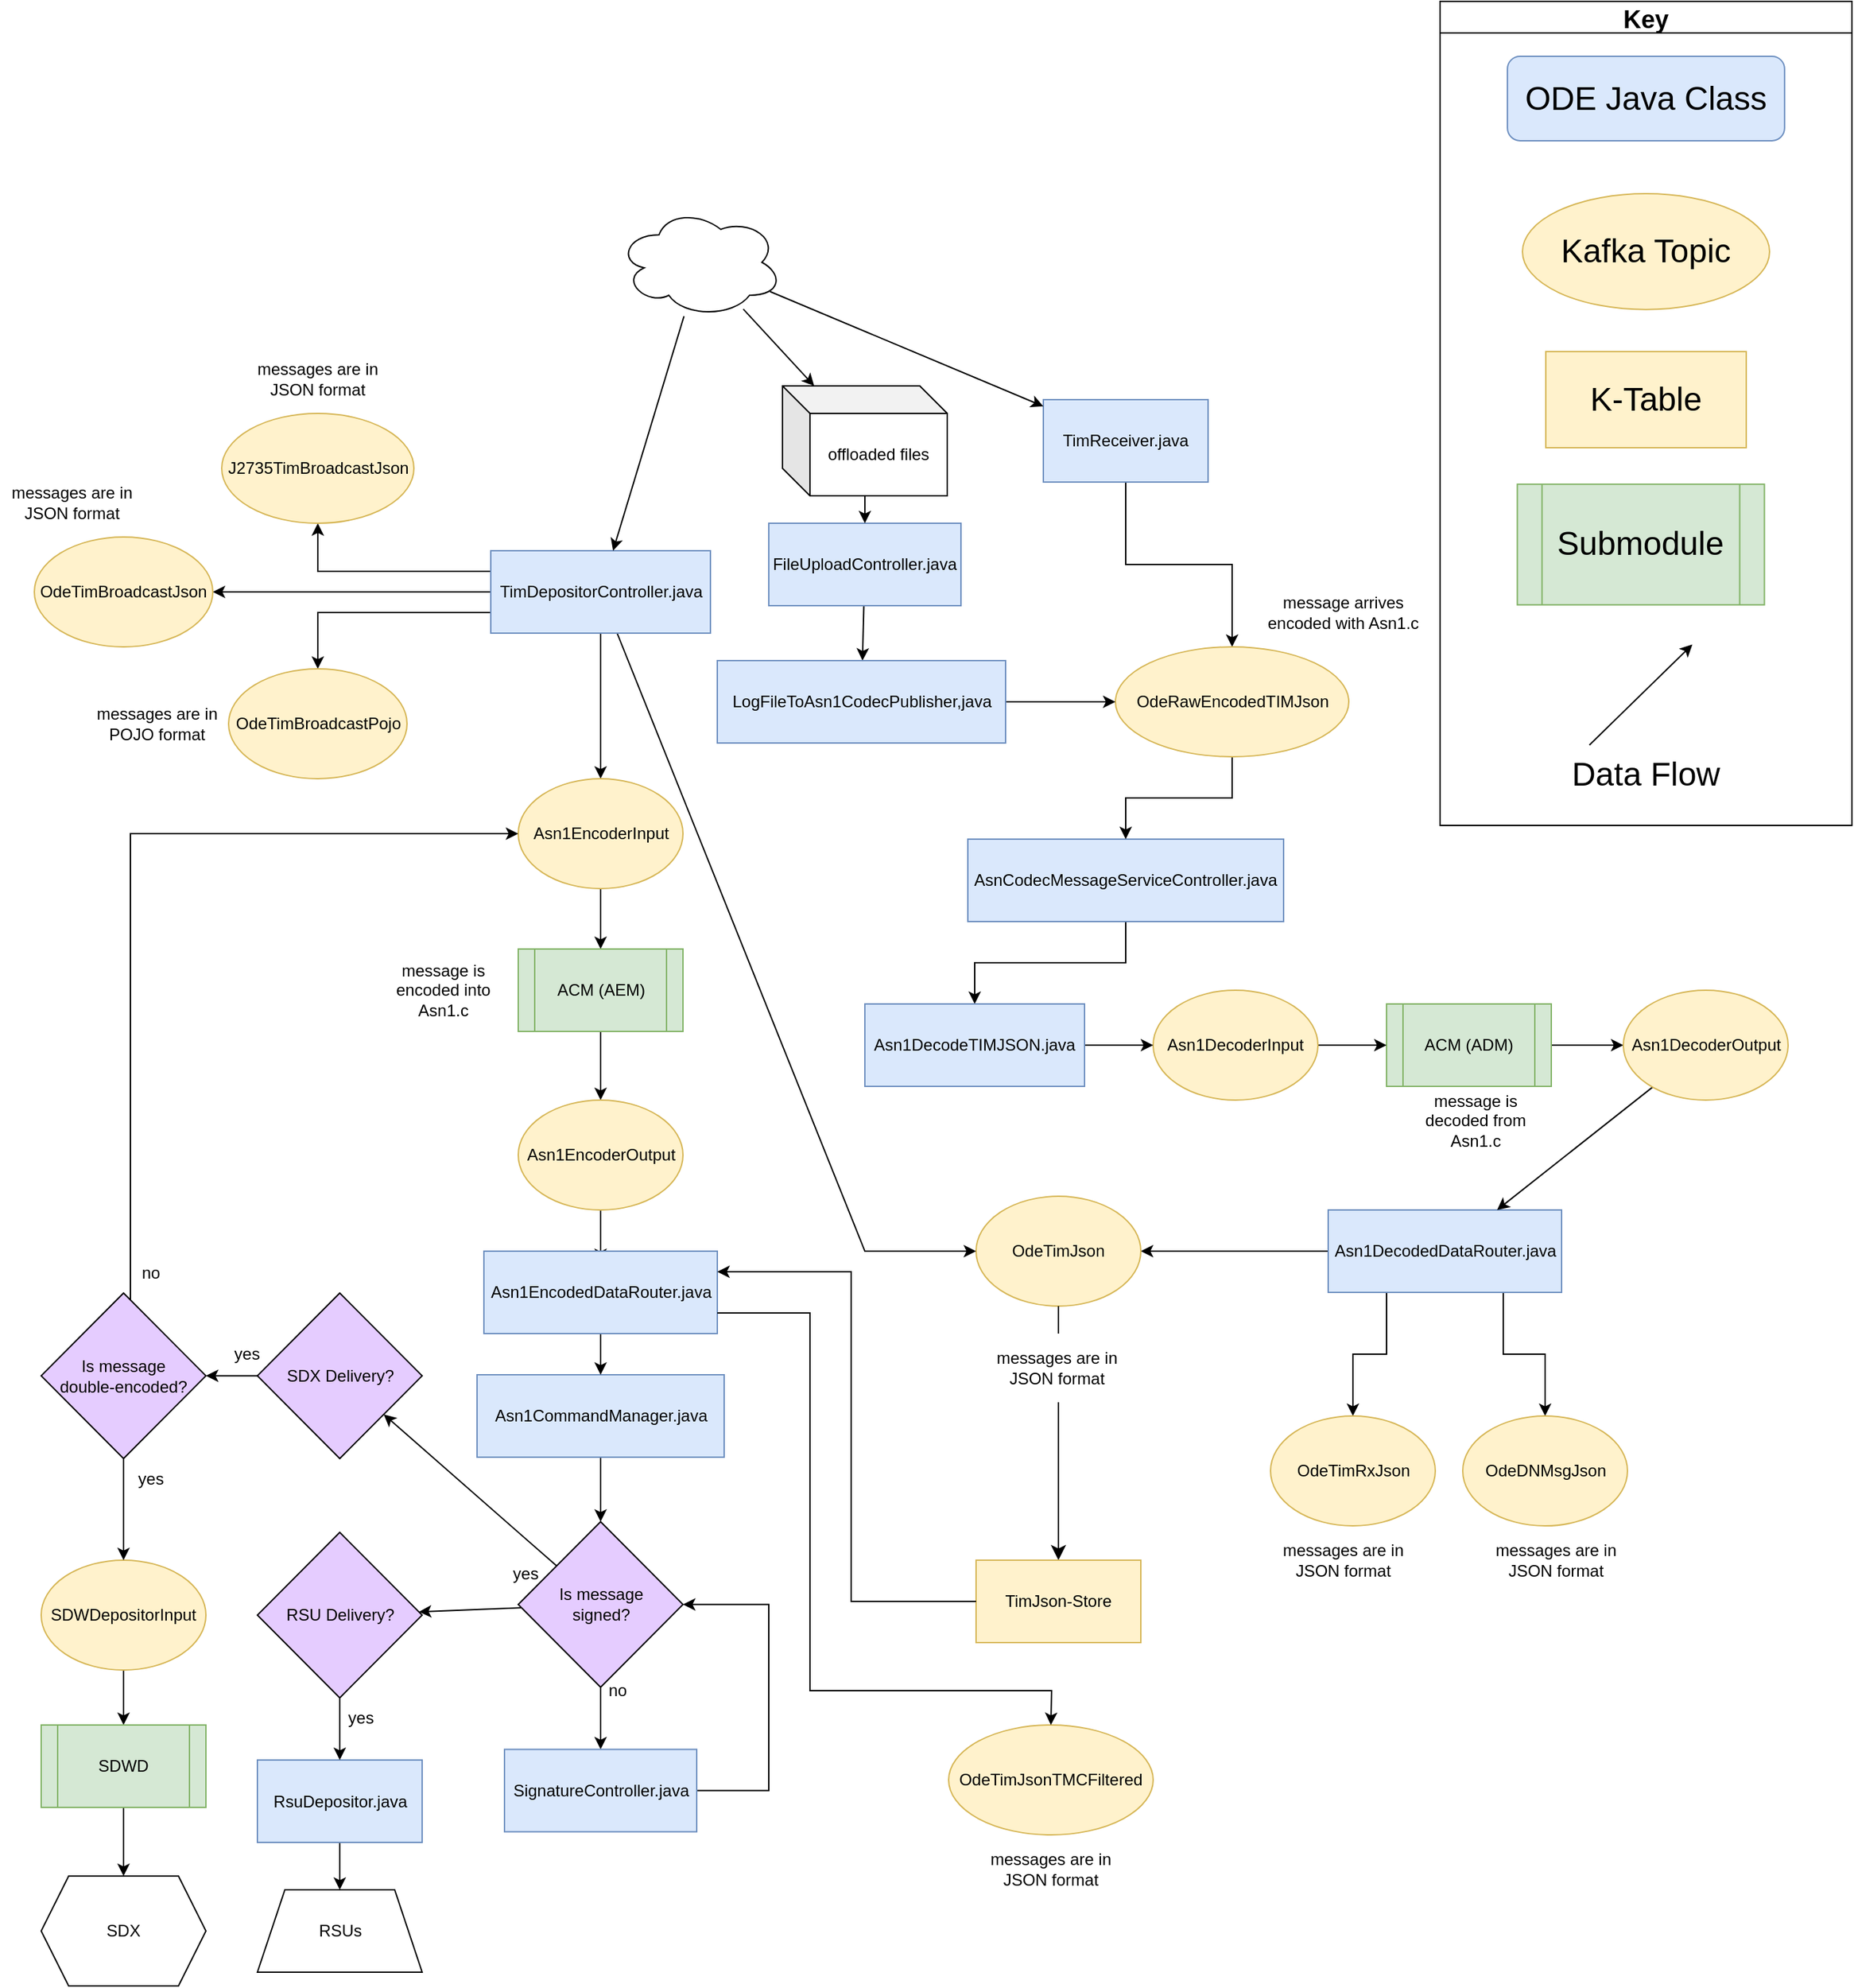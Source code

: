 <mxfile version="24.8.1">
  <diagram id="C5RBs43oDa-KdzZeNtuy" name="Page-1">
    <mxGraphModel grid="1" page="1" gridSize="10" guides="1" tooltips="1" connect="1" arrows="1" fold="1" pageScale="1" pageWidth="827" pageHeight="1169" math="0" shadow="0">
      <root>
        <mxCell id="WIyWlLk6GJQsqaUBKTNV-0" />
        <mxCell id="WIyWlLk6GJQsqaUBKTNV-1" parent="WIyWlLk6GJQsqaUBKTNV-0" />
        <mxCell id="gxxZRGfVhdAJ79STQYsQ-71" style="rounded=0;orthogonalLoop=1;jettySize=auto;html=1;entryX=1;entryY=0.5;entryDx=0;entryDy=0;exitX=0;exitY=0.5;exitDx=0;exitDy=0;" edge="1" parent="WIyWlLk6GJQsqaUBKTNV-1" source="8ujiRsxlkH-QBAE6qNTh-2" target="gxxZRGfVhdAJ79STQYsQ-70">
          <mxGeometry relative="1" as="geometry" />
        </mxCell>
        <mxCell id="fSKlPOmd9Wkej2sqSRBE-9" style="edgeStyle=orthogonalEdgeStyle;rounded=0;orthogonalLoop=1;jettySize=auto;html=1;exitX=0.25;exitY=1;exitDx=0;exitDy=0;" edge="1" parent="WIyWlLk6GJQsqaUBKTNV-1" source="8ujiRsxlkH-QBAE6qNTh-2" target="gxxZRGfVhdAJ79STQYsQ-67">
          <mxGeometry relative="1" as="geometry" />
        </mxCell>
        <mxCell id="fSKlPOmd9Wkej2sqSRBE-10" style="edgeStyle=orthogonalEdgeStyle;rounded=0;orthogonalLoop=1;jettySize=auto;html=1;exitX=0.75;exitY=1;exitDx=0;exitDy=0;" edge="1" parent="WIyWlLk6GJQsqaUBKTNV-1" source="8ujiRsxlkH-QBAE6qNTh-2" target="gxxZRGfVhdAJ79STQYsQ-66">
          <mxGeometry relative="1" as="geometry" />
        </mxCell>
        <mxCell id="8ujiRsxlkH-QBAE6qNTh-2" value="Asn1DecodedDataRouter.java" style="rounded=0;whiteSpace=wrap;html=1;fillColor=#dae8fc;strokeColor=#6c8ebf;" vertex="1" parent="WIyWlLk6GJQsqaUBKTNV-1">
          <mxGeometry x="-222.5" y="-270" width="170" height="60" as="geometry" />
        </mxCell>
        <mxCell id="gxxZRGfVhdAJ79STQYsQ-20" style="edgeStyle=orthogonalEdgeStyle;rounded=0;orthogonalLoop=1;jettySize=auto;html=1;entryX=0;entryY=0.5;entryDx=0;entryDy=0;" edge="1" parent="WIyWlLk6GJQsqaUBKTNV-1" source="gxxZRGfVhdAJ79STQYsQ-5" target="gxxZRGfVhdAJ79STQYsQ-19">
          <mxGeometry relative="1" as="geometry" />
        </mxCell>
        <mxCell id="gxxZRGfVhdAJ79STQYsQ-5" value="ACM (ADM)" style="shape=process;whiteSpace=wrap;html=1;backgroundOutline=1;fillColor=#d5e8d4;strokeColor=#82b366;" vertex="1" parent="WIyWlLk6GJQsqaUBKTNV-1">
          <mxGeometry x="-180" y="-420" width="120" height="60" as="geometry" />
        </mxCell>
        <mxCell id="_VHhroGQ1N4wH_tI7Nl9-2" style="edgeStyle=orthogonalEdgeStyle;rounded=0;orthogonalLoop=1;jettySize=auto;html=1;" edge="1" parent="WIyWlLk6GJQsqaUBKTNV-1" source="gxxZRGfVhdAJ79STQYsQ-9" target="gxxZRGfVhdAJ79STQYsQ-62">
          <mxGeometry relative="1" as="geometry" />
        </mxCell>
        <mxCell id="gxxZRGfVhdAJ79STQYsQ-9" value="AsnCodecMessageServiceController.java" style="rounded=0;whiteSpace=wrap;html=1;fillColor=#dae8fc;strokeColor=#6c8ebf;" vertex="1" parent="WIyWlLk6GJQsqaUBKTNV-1">
          <mxGeometry x="-485" y="-540" width="230" height="60" as="geometry" />
        </mxCell>
        <mxCell id="gxxZRGfVhdAJ79STQYsQ-18" style="edgeStyle=orthogonalEdgeStyle;rounded=0;orthogonalLoop=1;jettySize=auto;html=1;entryX=0;entryY=0.5;entryDx=0;entryDy=0;" edge="1" parent="WIyWlLk6GJQsqaUBKTNV-1" source="gxxZRGfVhdAJ79STQYsQ-13" target="gxxZRGfVhdAJ79STQYsQ-5">
          <mxGeometry relative="1" as="geometry" />
        </mxCell>
        <mxCell id="gxxZRGfVhdAJ79STQYsQ-13" value="Asn1DecoderInput" style="ellipse;whiteSpace=wrap;html=1;fillColor=#fff2cc;strokeColor=#d6b656;" vertex="1" parent="WIyWlLk6GJQsqaUBKTNV-1">
          <mxGeometry x="-350" y="-430" width="120" height="80" as="geometry" />
        </mxCell>
        <mxCell id="bbxu_yWrm7AVVhjccTj6-0" style="rounded=0;orthogonalLoop=1;jettySize=auto;html=1;" edge="1" parent="WIyWlLk6GJQsqaUBKTNV-1" source="gxxZRGfVhdAJ79STQYsQ-19" target="8ujiRsxlkH-QBAE6qNTh-2">
          <mxGeometry relative="1" as="geometry" />
        </mxCell>
        <mxCell id="gxxZRGfVhdAJ79STQYsQ-19" value="Asn1DecoderOutput" style="ellipse;whiteSpace=wrap;html=1;fillColor=#fff2cc;strokeColor=#d6b656;" vertex="1" parent="WIyWlLk6GJQsqaUBKTNV-1">
          <mxGeometry x="-7.5" y="-430" width="120" height="80" as="geometry" />
        </mxCell>
        <mxCell id="gxxZRGfVhdAJ79STQYsQ-57" style="edgeStyle=orthogonalEdgeStyle;rounded=0;orthogonalLoop=1;jettySize=auto;html=1;entryX=0.5;entryY=0;entryDx=0;entryDy=0;" edge="1" parent="WIyWlLk6GJQsqaUBKTNV-1" source="gxxZRGfVhdAJ79STQYsQ-58" target="gxxZRGfVhdAJ79STQYsQ-60">
          <mxGeometry relative="1" as="geometry" />
        </mxCell>
        <mxCell id="gxxZRGfVhdAJ79STQYsQ-58" value="TimReceiver.java" style="rounded=0;whiteSpace=wrap;html=1;fillColor=#dae8fc;strokeColor=#6c8ebf;" vertex="1" parent="WIyWlLk6GJQsqaUBKTNV-1">
          <mxGeometry x="-430" y="-860" width="120" height="60" as="geometry" />
        </mxCell>
        <mxCell id="_VHhroGQ1N4wH_tI7Nl9-1" style="edgeStyle=orthogonalEdgeStyle;rounded=0;orthogonalLoop=1;jettySize=auto;html=1;" edge="1" parent="WIyWlLk6GJQsqaUBKTNV-1" source="gxxZRGfVhdAJ79STQYsQ-60" target="gxxZRGfVhdAJ79STQYsQ-9">
          <mxGeometry relative="1" as="geometry" />
        </mxCell>
        <mxCell id="gxxZRGfVhdAJ79STQYsQ-60" value="OdeRawEncodedTIMJson" style="ellipse;whiteSpace=wrap;html=1;fillColor=#fff2cc;strokeColor=#d6b656;" vertex="1" parent="WIyWlLk6GJQsqaUBKTNV-1">
          <mxGeometry x="-377.5" y="-680" width="170" height="80" as="geometry" />
        </mxCell>
        <mxCell id="75-af1ib1f6XEc1HYEvR-0" style="edgeStyle=orthogonalEdgeStyle;rounded=0;orthogonalLoop=1;jettySize=auto;html=1;exitX=1;exitY=0.5;exitDx=0;exitDy=0;entryX=0;entryY=0.5;entryDx=0;entryDy=0;" edge="1" parent="WIyWlLk6GJQsqaUBKTNV-1" source="gxxZRGfVhdAJ79STQYsQ-62" target="gxxZRGfVhdAJ79STQYsQ-13">
          <mxGeometry relative="1" as="geometry" />
        </mxCell>
        <mxCell id="gxxZRGfVhdAJ79STQYsQ-62" value="Asn1DecodeTIMJSON.java" style="rounded=0;whiteSpace=wrap;html=1;fillColor=#dae8fc;strokeColor=#6c8ebf;" vertex="1" parent="WIyWlLk6GJQsqaUBKTNV-1">
          <mxGeometry x="-560" y="-420" width="160" height="60" as="geometry" />
        </mxCell>
        <mxCell id="gxxZRGfVhdAJ79STQYsQ-66" value="OdeDNMsgJson" style="ellipse;whiteSpace=wrap;html=1;fillColor=#fff2cc;strokeColor=#d6b656;" vertex="1" parent="WIyWlLk6GJQsqaUBKTNV-1">
          <mxGeometry x="-124.5" y="-120" width="120" height="80" as="geometry" />
        </mxCell>
        <mxCell id="gxxZRGfVhdAJ79STQYsQ-67" value="OdeTimRxJson" style="ellipse;whiteSpace=wrap;html=1;fillColor=#fff2cc;strokeColor=#d6b656;" vertex="1" parent="WIyWlLk6GJQsqaUBKTNV-1">
          <mxGeometry x="-264.5" y="-120" width="120" height="80" as="geometry" />
        </mxCell>
        <mxCell id="gxxZRGfVhdAJ79STQYsQ-70" value="OdeTimJson" style="ellipse;whiteSpace=wrap;html=1;fillColor=#fff2cc;strokeColor=#d6b656;" vertex="1" parent="WIyWlLk6GJQsqaUBKTNV-1">
          <mxGeometry x="-479" y="-280" width="120" height="80" as="geometry" />
        </mxCell>
        <mxCell id="fSKlPOmd9Wkej2sqSRBE-1" style="edgeStyle=orthogonalEdgeStyle;rounded=0;orthogonalLoop=1;jettySize=auto;html=1;" edge="1" parent="WIyWlLk6GJQsqaUBKTNV-1" source="gxxZRGfVhdAJ79STQYsQ-74" target="gxxZRGfVhdAJ79STQYsQ-98">
          <mxGeometry relative="1" as="geometry" />
        </mxCell>
        <mxCell id="fSKlPOmd9Wkej2sqSRBE-7" style="rounded=0;orthogonalLoop=1;jettySize=auto;html=1;" edge="1" parent="WIyWlLk6GJQsqaUBKTNV-1" source="gxxZRGfVhdAJ79STQYsQ-74" target="gxxZRGfVhdAJ79STQYsQ-70">
          <mxGeometry relative="1" as="geometry">
            <Array as="points">
              <mxPoint x="-560" y="-240" />
            </Array>
          </mxGeometry>
        </mxCell>
        <mxCell id="fSKlPOmd9Wkej2sqSRBE-12" style="edgeStyle=orthogonalEdgeStyle;rounded=0;orthogonalLoop=1;jettySize=auto;html=1;exitX=0;exitY=0.75;exitDx=0;exitDy=0;" edge="1" parent="WIyWlLk6GJQsqaUBKTNV-1" source="gxxZRGfVhdAJ79STQYsQ-74" target="jXXAGItoZEFWX7bIlFFn-42">
          <mxGeometry relative="1" as="geometry" />
        </mxCell>
        <mxCell id="fSKlPOmd9Wkej2sqSRBE-13" style="edgeStyle=orthogonalEdgeStyle;rounded=0;orthogonalLoop=1;jettySize=auto;html=1;exitX=0;exitY=0.25;exitDx=0;exitDy=0;" edge="1" parent="WIyWlLk6GJQsqaUBKTNV-1" source="gxxZRGfVhdAJ79STQYsQ-74" target="gxxZRGfVhdAJ79STQYsQ-79">
          <mxGeometry relative="1" as="geometry" />
        </mxCell>
        <mxCell id="fSKlPOmd9Wkej2sqSRBE-14" style="edgeStyle=orthogonalEdgeStyle;rounded=0;orthogonalLoop=1;jettySize=auto;html=1;exitX=0;exitY=0.5;exitDx=0;exitDy=0;" edge="1" parent="WIyWlLk6GJQsqaUBKTNV-1" source="gxxZRGfVhdAJ79STQYsQ-74" target="jXXAGItoZEFWX7bIlFFn-44">
          <mxGeometry relative="1" as="geometry" />
        </mxCell>
        <mxCell id="gxxZRGfVhdAJ79STQYsQ-74" value="TimDepositorController.java" style="rounded=0;whiteSpace=wrap;html=1;fillColor=#dae8fc;strokeColor=#6c8ebf;" vertex="1" parent="WIyWlLk6GJQsqaUBKTNV-1">
          <mxGeometry x="-832.5" y="-750" width="160" height="60" as="geometry" />
        </mxCell>
        <mxCell id="gxxZRGfVhdAJ79STQYsQ-79" value="J2735TimBroadcastJson" style="ellipse;whiteSpace=wrap;html=1;fillColor=#fff2cc;strokeColor=#d6b656;" vertex="1" parent="WIyWlLk6GJQsqaUBKTNV-1">
          <mxGeometry x="-1028.5" y="-850" width="140" height="80" as="geometry" />
        </mxCell>
        <mxCell id="gxxZRGfVhdAJ79STQYsQ-114" style="edgeStyle=orthogonalEdgeStyle;rounded=0;orthogonalLoop=1;jettySize=auto;html=1;" edge="1" parent="WIyWlLk6GJQsqaUBKTNV-1" source="gxxZRGfVhdAJ79STQYsQ-98" target="gxxZRGfVhdAJ79STQYsQ-100">
          <mxGeometry relative="1" as="geometry" />
        </mxCell>
        <mxCell id="gxxZRGfVhdAJ79STQYsQ-98" value="Asn1EncoderInput" style="ellipse;whiteSpace=wrap;html=1;fillColor=#fff2cc;strokeColor=#d6b656;" vertex="1" parent="WIyWlLk6GJQsqaUBKTNV-1">
          <mxGeometry x="-812.5" y="-584" width="120" height="80" as="geometry" />
        </mxCell>
        <mxCell id="gxxZRGfVhdAJ79STQYsQ-115" style="edgeStyle=orthogonalEdgeStyle;rounded=0;orthogonalLoop=1;jettySize=auto;html=1;" edge="1" parent="WIyWlLk6GJQsqaUBKTNV-1" source="gxxZRGfVhdAJ79STQYsQ-100" target="gxxZRGfVhdAJ79STQYsQ-102">
          <mxGeometry relative="1" as="geometry" />
        </mxCell>
        <mxCell id="gxxZRGfVhdAJ79STQYsQ-100" value="ACM (AEM)" style="shape=process;whiteSpace=wrap;html=1;backgroundOutline=1;fillColor=#d5e8d4;strokeColor=#82b366;" vertex="1" parent="WIyWlLk6GJQsqaUBKTNV-1">
          <mxGeometry x="-812.5" y="-460" width="120" height="60" as="geometry" />
        </mxCell>
        <mxCell id="aqF8q1LMsJ_iSEX8ik-w-58" style="edgeStyle=orthogonalEdgeStyle;rounded=0;orthogonalLoop=1;jettySize=auto;html=1;" edge="1" parent="WIyWlLk6GJQsqaUBKTNV-1" source="gxxZRGfVhdAJ79STQYsQ-102">
          <mxGeometry relative="1" as="geometry">
            <mxPoint x="-752.5" y="-232.75" as="targetPoint" />
          </mxGeometry>
        </mxCell>
        <mxCell id="gxxZRGfVhdAJ79STQYsQ-102" value="Asn1EncoderOutput" style="ellipse;whiteSpace=wrap;html=1;fillColor=#fff2cc;strokeColor=#d6b656;" vertex="1" parent="WIyWlLk6GJQsqaUBKTNV-1">
          <mxGeometry x="-812.5" y="-350" width="120" height="80" as="geometry" />
        </mxCell>
        <mxCell id="jXXAGItoZEFWX7bIlFFn-42" value="OdeTimBroadcastPojo" style="ellipse;whiteSpace=wrap;html=1;fillColor=#fff2cc;strokeColor=#d6b656;" vertex="1" parent="WIyWlLk6GJQsqaUBKTNV-1">
          <mxGeometry x="-1023.5" y="-664" width="130" height="80" as="geometry" />
        </mxCell>
        <mxCell id="jXXAGItoZEFWX7bIlFFn-44" value="OdeTimBroadcastJson" style="ellipse;whiteSpace=wrap;html=1;fillColor=#fff2cc;strokeColor=#d6b656;" vertex="1" parent="WIyWlLk6GJQsqaUBKTNV-1">
          <mxGeometry x="-1165" y="-760" width="130" height="80" as="geometry" />
        </mxCell>
        <mxCell id="_VHhroGQ1N4wH_tI7Nl9-4" value="" style="group" vertex="1" connectable="0" parent="WIyWlLk6GJQsqaUBKTNV-1">
          <mxGeometry x="-141" y="-1150" width="300" height="600" as="geometry" />
        </mxCell>
        <mxCell id="_VHhroGQ1N4wH_tI7Nl9-5" value="&lt;font style=&quot;font-size: 24px&quot;&gt;Submodule&lt;/font&gt;" style="shape=process;whiteSpace=wrap;html=1;backgroundOutline=1;fillColor=#d5e8d4;strokeColor=#82b366;labelBackgroundColor=none;" vertex="1" parent="_VHhroGQ1N4wH_tI7Nl9-4">
          <mxGeometry x="56.25" y="351.585" width="180" height="87.805" as="geometry" />
        </mxCell>
        <mxCell id="_VHhroGQ1N4wH_tI7Nl9-6" value="Key" style="swimlane;labelBackgroundColor=none;fontSize=18;" vertex="1" parent="_VHhroGQ1N4wH_tI7Nl9-4">
          <mxGeometry width="300.0" height="600" as="geometry">
            <mxRectangle width="70" height="30" as="alternateBounds" />
          </mxGeometry>
        </mxCell>
        <mxCell id="_VHhroGQ1N4wH_tI7Nl9-7" value="&lt;font style=&quot;font-size: 24px&quot;&gt;Data Flow&lt;/font&gt;" style="text;html=1;strokeColor=none;fillColor=none;align=center;verticalAlign=middle;whiteSpace=wrap;rounded=0;labelBackgroundColor=none;" vertex="1" parent="_VHhroGQ1N4wH_tI7Nl9-6">
          <mxGeometry x="80" y="541.46" width="140" height="43.9" as="geometry" />
        </mxCell>
        <mxCell id="_VHhroGQ1N4wH_tI7Nl9-8" value="" style="endArrow=classic;html=1;rounded=0;labelBackgroundColor=none;" edge="1" parent="_VHhroGQ1N4wH_tI7Nl9-6">
          <mxGeometry width="50" height="50" relative="1" as="geometry">
            <mxPoint x="108.75" y="541.463" as="sourcePoint" />
            <mxPoint x="183.75" y="468.293" as="targetPoint" />
          </mxGeometry>
        </mxCell>
        <mxCell id="_VHhroGQ1N4wH_tI7Nl9-9" value="&lt;font style=&quot;font-size: 24px&quot;&gt;Kafka Topic&lt;/font&gt;" style="ellipse;whiteSpace=wrap;html=1;fillColor=#fff2cc;strokeColor=#d6b656;labelBackgroundColor=none;" vertex="1" parent="_VHhroGQ1N4wH_tI7Nl9-6">
          <mxGeometry x="60" y="140" width="180" height="84.39" as="geometry" />
        </mxCell>
        <mxCell id="_VHhroGQ1N4wH_tI7Nl9-10" value="&lt;font style=&quot;font-size: 24px&quot;&gt;ODE Java Class&lt;/font&gt;" style="rounded=1;whiteSpace=wrap;html=1;fillColor=#dae8fc;strokeColor=#6c8ebf;labelBackgroundColor=none;" vertex="1" parent="_VHhroGQ1N4wH_tI7Nl9-6">
          <mxGeometry x="49.06" y="40" width="201.87" height="61.46" as="geometry" />
        </mxCell>
        <mxCell id="deAQei0MUmZ_VeD1b6Wz-0" value="&lt;span style=&quot;font-size: 24px;&quot;&gt;K-Table&lt;/span&gt;" style="rounded=0;whiteSpace=wrap;html=1;fillColor=#fff2cc;strokeColor=#d6b656;labelBackgroundColor=none;" vertex="1" parent="_VHhroGQ1N4wH_tI7Nl9-6">
          <mxGeometry x="77" y="255" width="146" height="70" as="geometry" />
        </mxCell>
        <mxCell id="oiuFg5Qo2Y_hmeBjECUk-0" value="message arrives &lt;br&gt;encoded with Asn1.c" style="text;html=1;align=center;verticalAlign=middle;resizable=0;points=[];autosize=1;strokeColor=none;fillColor=none;" vertex="1" parent="WIyWlLk6GJQsqaUBKTNV-1">
          <mxGeometry x="-277.5" y="-720" width="130" height="30" as="geometry" />
        </mxCell>
        <mxCell id="oiuFg5Qo2Y_hmeBjECUk-1" value="message is decoded from Asn1.c" style="text;html=1;strokeColor=none;fillColor=none;align=center;verticalAlign=middle;whiteSpace=wrap;rounded=0;" vertex="1" parent="WIyWlLk6GJQsqaUBKTNV-1">
          <mxGeometry x="-170" y="-360" width="110" height="50" as="geometry" />
        </mxCell>
        <mxCell id="oiuFg5Qo2Y_hmeBjECUk-4" value="message is encoded into Asn1.c" style="text;html=1;strokeColor=none;fillColor=none;align=center;verticalAlign=middle;whiteSpace=wrap;rounded=0;" vertex="1" parent="WIyWlLk6GJQsqaUBKTNV-1">
          <mxGeometry x="-922.5" y="-455" width="110" height="50" as="geometry" />
        </mxCell>
        <mxCell id="oiuFg5Qo2Y_hmeBjECUk-8" value="messages are in JSON format" style="text;html=1;strokeColor=none;fillColor=none;align=center;verticalAlign=middle;whiteSpace=wrap;rounded=0;" vertex="1" parent="WIyWlLk6GJQsqaUBKTNV-1">
          <mxGeometry x="-264.5" y="-40" width="105" height="50" as="geometry" />
        </mxCell>
        <mxCell id="oiuFg5Qo2Y_hmeBjECUk-9" value="messages are in JSON format" style="text;html=1;strokeColor=none;fillColor=none;align=center;verticalAlign=middle;whiteSpace=wrap;rounded=0;" vertex="1" parent="WIyWlLk6GJQsqaUBKTNV-1">
          <mxGeometry x="-109.5" y="-40" width="105" height="50" as="geometry" />
        </mxCell>
        <mxCell id="oiuFg5Qo2Y_hmeBjECUk-11" value="messages are in JSON format" style="text;html=1;strokeColor=none;fillColor=none;align=center;verticalAlign=middle;whiteSpace=wrap;rounded=0;" vertex="1" parent="WIyWlLk6GJQsqaUBKTNV-1">
          <mxGeometry x="-1011" y="-900" width="105" height="50" as="geometry" />
        </mxCell>
        <mxCell id="oiuFg5Qo2Y_hmeBjECUk-12" value="messages are in JSON format" style="text;html=1;strokeColor=none;fillColor=none;align=center;verticalAlign=middle;whiteSpace=wrap;rounded=0;" vertex="1" parent="WIyWlLk6GJQsqaUBKTNV-1">
          <mxGeometry x="-1190" y="-810" width="105" height="50" as="geometry" />
        </mxCell>
        <mxCell id="oiuFg5Qo2Y_hmeBjECUk-13" value="messages are in POJO format" style="text;html=1;strokeColor=none;fillColor=none;align=center;verticalAlign=middle;whiteSpace=wrap;rounded=0;" vertex="1" parent="WIyWlLk6GJQsqaUBKTNV-1">
          <mxGeometry x="-1128.5" y="-649" width="105" height="50" as="geometry" />
        </mxCell>
        <mxCell id="bbxu_yWrm7AVVhjccTj6-7" style="rounded=0;orthogonalLoop=1;jettySize=auto;html=1;" edge="1" parent="WIyWlLk6GJQsqaUBKTNV-1" source="bbxu_yWrm7AVVhjccTj6-6" target="gxxZRGfVhdAJ79STQYsQ-74">
          <mxGeometry relative="1" as="geometry" />
        </mxCell>
        <mxCell id="eSCE5nDfyMYD5o9HO9Jg-7" style="rounded=0;orthogonalLoop=1;jettySize=auto;html=1;" edge="1" parent="WIyWlLk6GJQsqaUBKTNV-1" source="bbxu_yWrm7AVVhjccTj6-6" target="eSCE5nDfyMYD5o9HO9Jg-3">
          <mxGeometry relative="1" as="geometry" />
        </mxCell>
        <mxCell id="eSCE5nDfyMYD5o9HO9Jg-8" style="edgeStyle=none;rounded=0;orthogonalLoop=1;jettySize=auto;html=1;" edge="1" parent="WIyWlLk6GJQsqaUBKTNV-1" source="bbxu_yWrm7AVVhjccTj6-6" target="gxxZRGfVhdAJ79STQYsQ-58">
          <mxGeometry relative="1" as="geometry" />
        </mxCell>
        <mxCell id="bbxu_yWrm7AVVhjccTj6-6" value="" style="ellipse;shape=cloud;whiteSpace=wrap;html=1;" vertex="1" parent="WIyWlLk6GJQsqaUBKTNV-1">
          <mxGeometry x="-740" y="-1000" width="120" height="80" as="geometry" />
        </mxCell>
        <mxCell id="aqF8q1LMsJ_iSEX8ik-w-59" style="edgeStyle=orthogonalEdgeStyle;rounded=0;orthogonalLoop=1;jettySize=auto;html=1;entryX=0;entryY=0.5;entryDx=0;entryDy=0;" edge="1" parent="WIyWlLk6GJQsqaUBKTNV-1" source="O9uA871KKQ0EQXezWnJV-13" target="gxxZRGfVhdAJ79STQYsQ-98">
          <mxGeometry relative="1" as="geometry">
            <mxPoint x="-1070" y="-210" as="sourcePoint" />
            <Array as="points">
              <mxPoint x="-1095" y="-544" />
            </Array>
          </mxGeometry>
        </mxCell>
        <mxCell id="aaOsDOpcfkCGuR-wvzJf-3" style="edgeStyle=orthogonalEdgeStyle;rounded=0;orthogonalLoop=1;jettySize=auto;html=1;entryX=1;entryY=0.5;entryDx=0;entryDy=0;exitX=1;exitY=0.5;exitDx=0;exitDy=0;" edge="1" parent="WIyWlLk6GJQsqaUBKTNV-1">
          <mxGeometry relative="1" as="geometry">
            <Array as="points">
              <mxPoint x="-630" y="160" />
              <mxPoint x="-630" y="25" />
            </Array>
            <mxPoint x="-692.5" y="24.5" as="targetPoint" />
          </mxGeometry>
        </mxCell>
        <mxCell id="eSCE5nDfyMYD5o9HO9Jg-0" style="rounded=0;orthogonalLoop=1;jettySize=auto;html=1;" edge="1" parent="WIyWlLk6GJQsqaUBKTNV-1" source="eSCE5nDfyMYD5o9HO9Jg-1" target="eSCE5nDfyMYD5o9HO9Jg-6">
          <mxGeometry relative="1" as="geometry" />
        </mxCell>
        <mxCell id="eSCE5nDfyMYD5o9HO9Jg-1" value="FileUploadController.java" style="rounded=0;whiteSpace=wrap;html=1;fillColor=#dae8fc;strokeColor=#6c8ebf;" vertex="1" parent="WIyWlLk6GJQsqaUBKTNV-1">
          <mxGeometry x="-630" y="-770" width="140" height="60" as="geometry" />
        </mxCell>
        <mxCell id="eSCE5nDfyMYD5o9HO9Jg-2" style="rounded=0;orthogonalLoop=1;jettySize=auto;html=1;" edge="1" parent="WIyWlLk6GJQsqaUBKTNV-1" source="eSCE5nDfyMYD5o9HO9Jg-3" target="eSCE5nDfyMYD5o9HO9Jg-1">
          <mxGeometry relative="1" as="geometry" />
        </mxCell>
        <mxCell id="eSCE5nDfyMYD5o9HO9Jg-3" value="offloaded files" style="shape=cube;whiteSpace=wrap;html=1;boundedLbl=1;backgroundOutline=1;darkOpacity=0.05;darkOpacity2=0.1;" vertex="1" parent="WIyWlLk6GJQsqaUBKTNV-1">
          <mxGeometry x="-620" y="-870" width="120" height="80" as="geometry" />
        </mxCell>
        <mxCell id="75-af1ib1f6XEc1HYEvR-1" value="" style="edgeStyle=orthogonalEdgeStyle;rounded=0;orthogonalLoop=1;jettySize=auto;html=1;" edge="1" parent="WIyWlLk6GJQsqaUBKTNV-1" source="eSCE5nDfyMYD5o9HO9Jg-6" target="gxxZRGfVhdAJ79STQYsQ-60">
          <mxGeometry relative="1" as="geometry" />
        </mxCell>
        <mxCell id="eSCE5nDfyMYD5o9HO9Jg-6" value="LogFileToAsn1CodecPublisher,java" style="rounded=0;whiteSpace=wrap;html=1;fillColor=#dae8fc;strokeColor=#6c8ebf;" vertex="1" parent="WIyWlLk6GJQsqaUBKTNV-1">
          <mxGeometry x="-667.5" y="-670" width="210" height="60" as="geometry" />
        </mxCell>
        <mxCell id="O9uA871KKQ0EQXezWnJV-0" style="edgeStyle=orthogonalEdgeStyle;rounded=0;orthogonalLoop=1;jettySize=auto;html=1;entryX=0.5;entryY=0;entryDx=0;entryDy=0;" edge="1" parent="WIyWlLk6GJQsqaUBKTNV-1" source="O9uA871KKQ0EQXezWnJV-1" target="O9uA871KKQ0EQXezWnJV-22">
          <mxGeometry relative="1" as="geometry" />
        </mxCell>
        <mxCell id="O9uA871KKQ0EQXezWnJV-1" value="Asn1CommandManager.java" style="rounded=0;whiteSpace=wrap;html=1;fillColor=#dae8fc;strokeColor=#6c8ebf;" vertex="1" parent="WIyWlLk6GJQsqaUBKTNV-1">
          <mxGeometry x="-842.5" y="-150" width="180" height="60" as="geometry" />
        </mxCell>
        <mxCell id="O9uA871KKQ0EQXezWnJV-2" style="edgeStyle=orthogonalEdgeStyle;rounded=0;orthogonalLoop=1;jettySize=auto;html=1;" edge="1" parent="WIyWlLk6GJQsqaUBKTNV-1" source="O9uA871KKQ0EQXezWnJV-3" target="O9uA871KKQ0EQXezWnJV-7">
          <mxGeometry relative="1" as="geometry" />
        </mxCell>
        <mxCell id="O9uA871KKQ0EQXezWnJV-3" value="SDWDepositorInput" style="ellipse;whiteSpace=wrap;html=1;fillColor=#fff2cc;strokeColor=#d6b656;" vertex="1" parent="WIyWlLk6GJQsqaUBKTNV-1">
          <mxGeometry x="-1160" y="-15" width="120" height="80" as="geometry" />
        </mxCell>
        <mxCell id="O9uA871KKQ0EQXezWnJV-4" style="edgeStyle=orthogonalEdgeStyle;rounded=0;orthogonalLoop=1;jettySize=auto;html=1;" edge="1" parent="WIyWlLk6GJQsqaUBKTNV-1" source="O9uA871KKQ0EQXezWnJV-5" target="O9uA871KKQ0EQXezWnJV-1">
          <mxGeometry relative="1" as="geometry" />
        </mxCell>
        <mxCell id="O9uA871KKQ0EQXezWnJV-5" value="Asn1EncodedDataRouter.java" style="rounded=0;whiteSpace=wrap;html=1;fillColor=#dae8fc;strokeColor=#6c8ebf;" vertex="1" parent="WIyWlLk6GJQsqaUBKTNV-1">
          <mxGeometry x="-837.5" y="-240" width="170" height="60" as="geometry" />
        </mxCell>
        <mxCell id="O9uA871KKQ0EQXezWnJV-6" style="edgeStyle=orthogonalEdgeStyle;rounded=0;orthogonalLoop=1;jettySize=auto;html=1;exitX=0.5;exitY=1;exitDx=0;exitDy=0;" edge="1" parent="WIyWlLk6GJQsqaUBKTNV-1" source="O9uA871KKQ0EQXezWnJV-7" target="O9uA871KKQ0EQXezWnJV-9">
          <mxGeometry relative="1" as="geometry" />
        </mxCell>
        <mxCell id="O9uA871KKQ0EQXezWnJV-7" value="SDWD" style="shape=process;whiteSpace=wrap;html=1;backgroundOutline=1;fillColor=#d5e8d4;strokeColor=#82b366;" vertex="1" parent="WIyWlLk6GJQsqaUBKTNV-1">
          <mxGeometry x="-1160" y="105" width="120" height="60" as="geometry" />
        </mxCell>
        <mxCell id="O9uA871KKQ0EQXezWnJV-8" value="RSUs" style="shape=trapezoid;perimeter=trapezoidPerimeter;whiteSpace=wrap;html=1;fixedSize=1;" vertex="1" parent="WIyWlLk6GJQsqaUBKTNV-1">
          <mxGeometry x="-1002.5" y="225" width="120" height="60" as="geometry" />
        </mxCell>
        <mxCell id="O9uA871KKQ0EQXezWnJV-9" value="SDX" style="shape=hexagon;perimeter=hexagonPerimeter2;whiteSpace=wrap;html=1;fixedSize=1;" vertex="1" parent="WIyWlLk6GJQsqaUBKTNV-1">
          <mxGeometry x="-1160" y="215" width="120" height="80" as="geometry" />
        </mxCell>
        <mxCell id="O9uA871KKQ0EQXezWnJV-10" style="edgeStyle=orthogonalEdgeStyle;rounded=0;orthogonalLoop=1;jettySize=auto;html=1;" edge="1" parent="WIyWlLk6GJQsqaUBKTNV-1" source="O9uA871KKQ0EQXezWnJV-11" target="O9uA871KKQ0EQXezWnJV-8">
          <mxGeometry relative="1" as="geometry" />
        </mxCell>
        <mxCell id="O9uA871KKQ0EQXezWnJV-11" value="RsuDepositor.java" style="rounded=0;whiteSpace=wrap;html=1;fillColor=#dae8fc;strokeColor=#6c8ebf;" vertex="1" parent="WIyWlLk6GJQsqaUBKTNV-1">
          <mxGeometry x="-1002.5" y="130.5" width="120" height="60" as="geometry" />
        </mxCell>
        <mxCell id="O9uA871KKQ0EQXezWnJV-12" style="edgeStyle=orthogonalEdgeStyle;rounded=0;orthogonalLoop=1;jettySize=auto;html=1;" edge="1" parent="WIyWlLk6GJQsqaUBKTNV-1" source="O9uA871KKQ0EQXezWnJV-13" target="O9uA871KKQ0EQXezWnJV-3">
          <mxGeometry relative="1" as="geometry" />
        </mxCell>
        <mxCell id="O9uA871KKQ0EQXezWnJV-13" value="Is message&lt;br&gt;double-encoded?" style="rhombus;whiteSpace=wrap;html=1;fillColor=#E5CCFF;" vertex="1" parent="WIyWlLk6GJQsqaUBKTNV-1">
          <mxGeometry x="-1160" y="-209.5" width="120" height="120.5" as="geometry" />
        </mxCell>
        <mxCell id="O9uA871KKQ0EQXezWnJV-14" style="edgeStyle=orthogonalEdgeStyle;rounded=0;orthogonalLoop=1;jettySize=auto;html=1;exitX=0.5;exitY=1;exitDx=0;exitDy=0;" edge="1" parent="WIyWlLk6GJQsqaUBKTNV-1" source="O9uA871KKQ0EQXezWnJV-15" target="O9uA871KKQ0EQXezWnJV-11">
          <mxGeometry relative="1" as="geometry" />
        </mxCell>
        <mxCell id="O9uA871KKQ0EQXezWnJV-15" value="RSU Delivery?" style="rhombus;whiteSpace=wrap;html=1;fillColor=#E5CCFF;" vertex="1" parent="WIyWlLk6GJQsqaUBKTNV-1">
          <mxGeometry x="-1002.5" y="-35.25" width="120" height="120.5" as="geometry" />
        </mxCell>
        <mxCell id="O9uA871KKQ0EQXezWnJV-16" value="yes" style="text;html=1;strokeColor=none;fillColor=none;align=center;verticalAlign=middle;whiteSpace=wrap;rounded=0;" vertex="1" parent="WIyWlLk6GJQsqaUBKTNV-1">
          <mxGeometry x="-957.5" y="85.25" width="60" height="30" as="geometry" />
        </mxCell>
        <mxCell id="O9uA871KKQ0EQXezWnJV-17" value="yes" style="text;html=1;strokeColor=none;fillColor=none;align=center;verticalAlign=middle;whiteSpace=wrap;rounded=0;" vertex="1" parent="WIyWlLk6GJQsqaUBKTNV-1">
          <mxGeometry x="-1110" y="-89" width="60" height="30" as="geometry" />
        </mxCell>
        <mxCell id="O9uA871KKQ0EQXezWnJV-18" value="no" style="text;html=1;strokeColor=none;fillColor=none;align=center;verticalAlign=middle;whiteSpace=wrap;rounded=0;" vertex="1" parent="WIyWlLk6GJQsqaUBKTNV-1">
          <mxGeometry x="-1110" y="-239.5" width="60" height="30" as="geometry" />
        </mxCell>
        <mxCell id="O9uA871KKQ0EQXezWnJV-19" style="edgeStyle=orthogonalEdgeStyle;rounded=0;orthogonalLoop=1;jettySize=auto;html=1;" edge="1" parent="WIyWlLk6GJQsqaUBKTNV-1" source="O9uA871KKQ0EQXezWnJV-22" target="O9uA871KKQ0EQXezWnJV-26">
          <mxGeometry relative="1" as="geometry" />
        </mxCell>
        <mxCell id="O9uA871KKQ0EQXezWnJV-20" style="rounded=0;orthogonalLoop=1;jettySize=auto;html=1;" edge="1" parent="WIyWlLk6GJQsqaUBKTNV-1" source="O9uA871KKQ0EQXezWnJV-22" target="O9uA871KKQ0EQXezWnJV-15">
          <mxGeometry relative="1" as="geometry" />
        </mxCell>
        <mxCell id="O9uA871KKQ0EQXezWnJV-21" style="rounded=0;orthogonalLoop=1;jettySize=auto;html=1;" edge="1" parent="WIyWlLk6GJQsqaUBKTNV-1" source="O9uA871KKQ0EQXezWnJV-22" target="O9uA871KKQ0EQXezWnJV-28">
          <mxGeometry relative="1" as="geometry" />
        </mxCell>
        <mxCell id="O9uA871KKQ0EQXezWnJV-22" value="Is message&lt;br&gt;signed?" style="rhombus;whiteSpace=wrap;html=1;fillColor=#E5CCFF;" vertex="1" parent="WIyWlLk6GJQsqaUBKTNV-1">
          <mxGeometry x="-812.5" y="-43" width="120" height="120.5" as="geometry" />
        </mxCell>
        <mxCell id="O9uA871KKQ0EQXezWnJV-23" value="yes" style="text;html=1;strokeColor=none;fillColor=none;align=center;verticalAlign=middle;whiteSpace=wrap;rounded=0;" vertex="1" parent="WIyWlLk6GJQsqaUBKTNV-1">
          <mxGeometry x="-837.5" y="-20" width="60" height="30" as="geometry" />
        </mxCell>
        <mxCell id="O9uA871KKQ0EQXezWnJV-24" value="no" style="text;html=1;strokeColor=none;fillColor=none;align=center;verticalAlign=middle;whiteSpace=wrap;rounded=0;" vertex="1" parent="WIyWlLk6GJQsqaUBKTNV-1">
          <mxGeometry x="-770" y="65" width="60" height="30" as="geometry" />
        </mxCell>
        <mxCell id="O9uA871KKQ0EQXezWnJV-25" style="edgeStyle=orthogonalEdgeStyle;rounded=0;orthogonalLoop=1;jettySize=auto;html=1;entryX=1;entryY=0.5;entryDx=0;entryDy=0;exitX=1;exitY=0.5;exitDx=0;exitDy=0;" edge="1" parent="WIyWlLk6GJQsqaUBKTNV-1" source="O9uA871KKQ0EQXezWnJV-26" target="O9uA871KKQ0EQXezWnJV-22">
          <mxGeometry relative="1" as="geometry">
            <Array as="points">
              <mxPoint x="-630" y="153" />
              <mxPoint x="-630" y="17" />
            </Array>
          </mxGeometry>
        </mxCell>
        <mxCell id="O9uA871KKQ0EQXezWnJV-26" value="SignatureController.java" style="rounded=0;whiteSpace=wrap;html=1;fillColor=#dae8fc;strokeColor=#6c8ebf;" vertex="1" parent="WIyWlLk6GJQsqaUBKTNV-1">
          <mxGeometry x="-822.5" y="122.75" width="140" height="60" as="geometry" />
        </mxCell>
        <mxCell id="O9uA871KKQ0EQXezWnJV-27" style="edgeStyle=orthogonalEdgeStyle;rounded=0;orthogonalLoop=1;jettySize=auto;html=1;" edge="1" parent="WIyWlLk6GJQsqaUBKTNV-1" source="O9uA871KKQ0EQXezWnJV-28" target="O9uA871KKQ0EQXezWnJV-13">
          <mxGeometry relative="1" as="geometry" />
        </mxCell>
        <mxCell id="O9uA871KKQ0EQXezWnJV-28" value="SDX Delivery?" style="rhombus;whiteSpace=wrap;html=1;fillColor=#E5CCFF;" vertex="1" parent="WIyWlLk6GJQsqaUBKTNV-1">
          <mxGeometry x="-1002.5" y="-209.5" width="120" height="120.5" as="geometry" />
        </mxCell>
        <mxCell id="O9uA871KKQ0EQXezWnJV-29" value="yes" style="text;html=1;strokeColor=none;fillColor=none;align=center;verticalAlign=middle;whiteSpace=wrap;rounded=0;" vertex="1" parent="WIyWlLk6GJQsqaUBKTNV-1">
          <mxGeometry x="-1040" y="-180" width="60" height="30" as="geometry" />
        </mxCell>
        <mxCell id="mbhmKrBgN53FMcwUyA0x-0" value="OdeTimJsonTMCFiltered" style="ellipse;whiteSpace=wrap;html=1;fillColor=#fff2cc;strokeColor=#d6b656;" vertex="1" parent="WIyWlLk6GJQsqaUBKTNV-1">
          <mxGeometry x="-499" y="105" width="149" height="80" as="geometry" />
        </mxCell>
        <mxCell id="mbhmKrBgN53FMcwUyA0x-1" style="rounded=0;orthogonalLoop=1;jettySize=auto;html=1;entryX=0.5;entryY=0;entryDx=0;entryDy=0;exitX=1;exitY=0.75;exitDx=0;exitDy=0;" edge="1" parent="WIyWlLk6GJQsqaUBKTNV-1" source="O9uA871KKQ0EQXezWnJV-5" target="mbhmKrBgN53FMcwUyA0x-0">
          <mxGeometry relative="1" as="geometry">
            <mxPoint x="-280" y="-240" as="sourcePoint" />
            <mxPoint x="-280" y="-110" as="targetPoint" />
            <Array as="points">
              <mxPoint x="-600" y="-195" />
              <mxPoint x="-600" y="80" />
              <mxPoint x="-424" y="80" />
            </Array>
          </mxGeometry>
        </mxCell>
        <mxCell id="mbhmKrBgN53FMcwUyA0x-3" value="messages are in JSON format" style="text;html=1;strokeColor=none;fillColor=none;align=center;verticalAlign=middle;whiteSpace=wrap;rounded=0;" vertex="1" parent="WIyWlLk6GJQsqaUBKTNV-1">
          <mxGeometry x="-477" y="185" width="105" height="50" as="geometry" />
        </mxCell>
        <mxCell id="deAQei0MUmZ_VeD1b6Wz-5" value="" style="endArrow=classic;html=1;rounded=0;fontSize=12;startSize=8;endSize=8;curved=1;exitX=0.5;exitY=1;exitDx=0;exitDy=0;entryX=0.5;entryY=0;entryDx=0;entryDy=0;" edge="1" parent="WIyWlLk6GJQsqaUBKTNV-1" source="gxxZRGfVhdAJ79STQYsQ-70" target="deAQei0MUmZ_VeD1b6Wz-6">
          <mxGeometry width="50" height="50" relative="1" as="geometry">
            <mxPoint x="-419" y="-65" as="sourcePoint" />
            <mxPoint x="-420" y="-30" as="targetPoint" />
          </mxGeometry>
        </mxCell>
        <mxCell id="deAQei0MUmZ_VeD1b6Wz-6" value="TimJson-Store" style="rounded=0;whiteSpace=wrap;html=1;fillColor=#fff2cc;strokeColor=#d6b656;labelBackgroundColor=none;" vertex="1" parent="WIyWlLk6GJQsqaUBKTNV-1">
          <mxGeometry x="-479" y="-15" width="120" height="60" as="geometry" />
        </mxCell>
        <mxCell id="deAQei0MUmZ_VeD1b6Wz-10" style="edgeStyle=orthogonalEdgeStyle;rounded=0;orthogonalLoop=1;jettySize=auto;html=1;exitX=0;exitY=0.5;exitDx=0;exitDy=0;entryX=1;entryY=0.25;entryDx=0;entryDy=0;" edge="1" parent="WIyWlLk6GJQsqaUBKTNV-1" source="deAQei0MUmZ_VeD1b6Wz-6" target="O9uA871KKQ0EQXezWnJV-5">
          <mxGeometry relative="1" as="geometry">
            <mxPoint x="-498.93" y="150" as="sourcePoint" />
            <mxPoint x="-457.93" y="240" as="targetPoint" />
            <Array as="points">
              <mxPoint x="-570" y="15" />
              <mxPoint x="-570" y="-225" />
            </Array>
          </mxGeometry>
        </mxCell>
        <mxCell id="rtWUeWWL3STPfYM0-XNF-1" value="" style="group" connectable="0" vertex="1" parent="WIyWlLk6GJQsqaUBKTNV-1">
          <mxGeometry x="-470" y="-180" width="100" height="50" as="geometry" />
        </mxCell>
        <mxCell id="rtWUeWWL3STPfYM0-XNF-0" value="" style="rounded=0;whiteSpace=nowrap;html=1;strokeColor=none;" vertex="1" parent="rtWUeWWL3STPfYM0-XNF-1">
          <mxGeometry x="4.762" width="95.238" height="50" as="geometry" />
        </mxCell>
        <mxCell id="oiuFg5Qo2Y_hmeBjECUk-7" value="messages are in JSON format" style="text;html=1;strokeColor=none;fillColor=none;align=center;verticalAlign=middle;whiteSpace=wrap;rounded=0;" vertex="1" parent="rtWUeWWL3STPfYM0-XNF-1">
          <mxGeometry width="100.0" height="50" as="geometry" />
        </mxCell>
      </root>
    </mxGraphModel>
  </diagram>
</mxfile>
